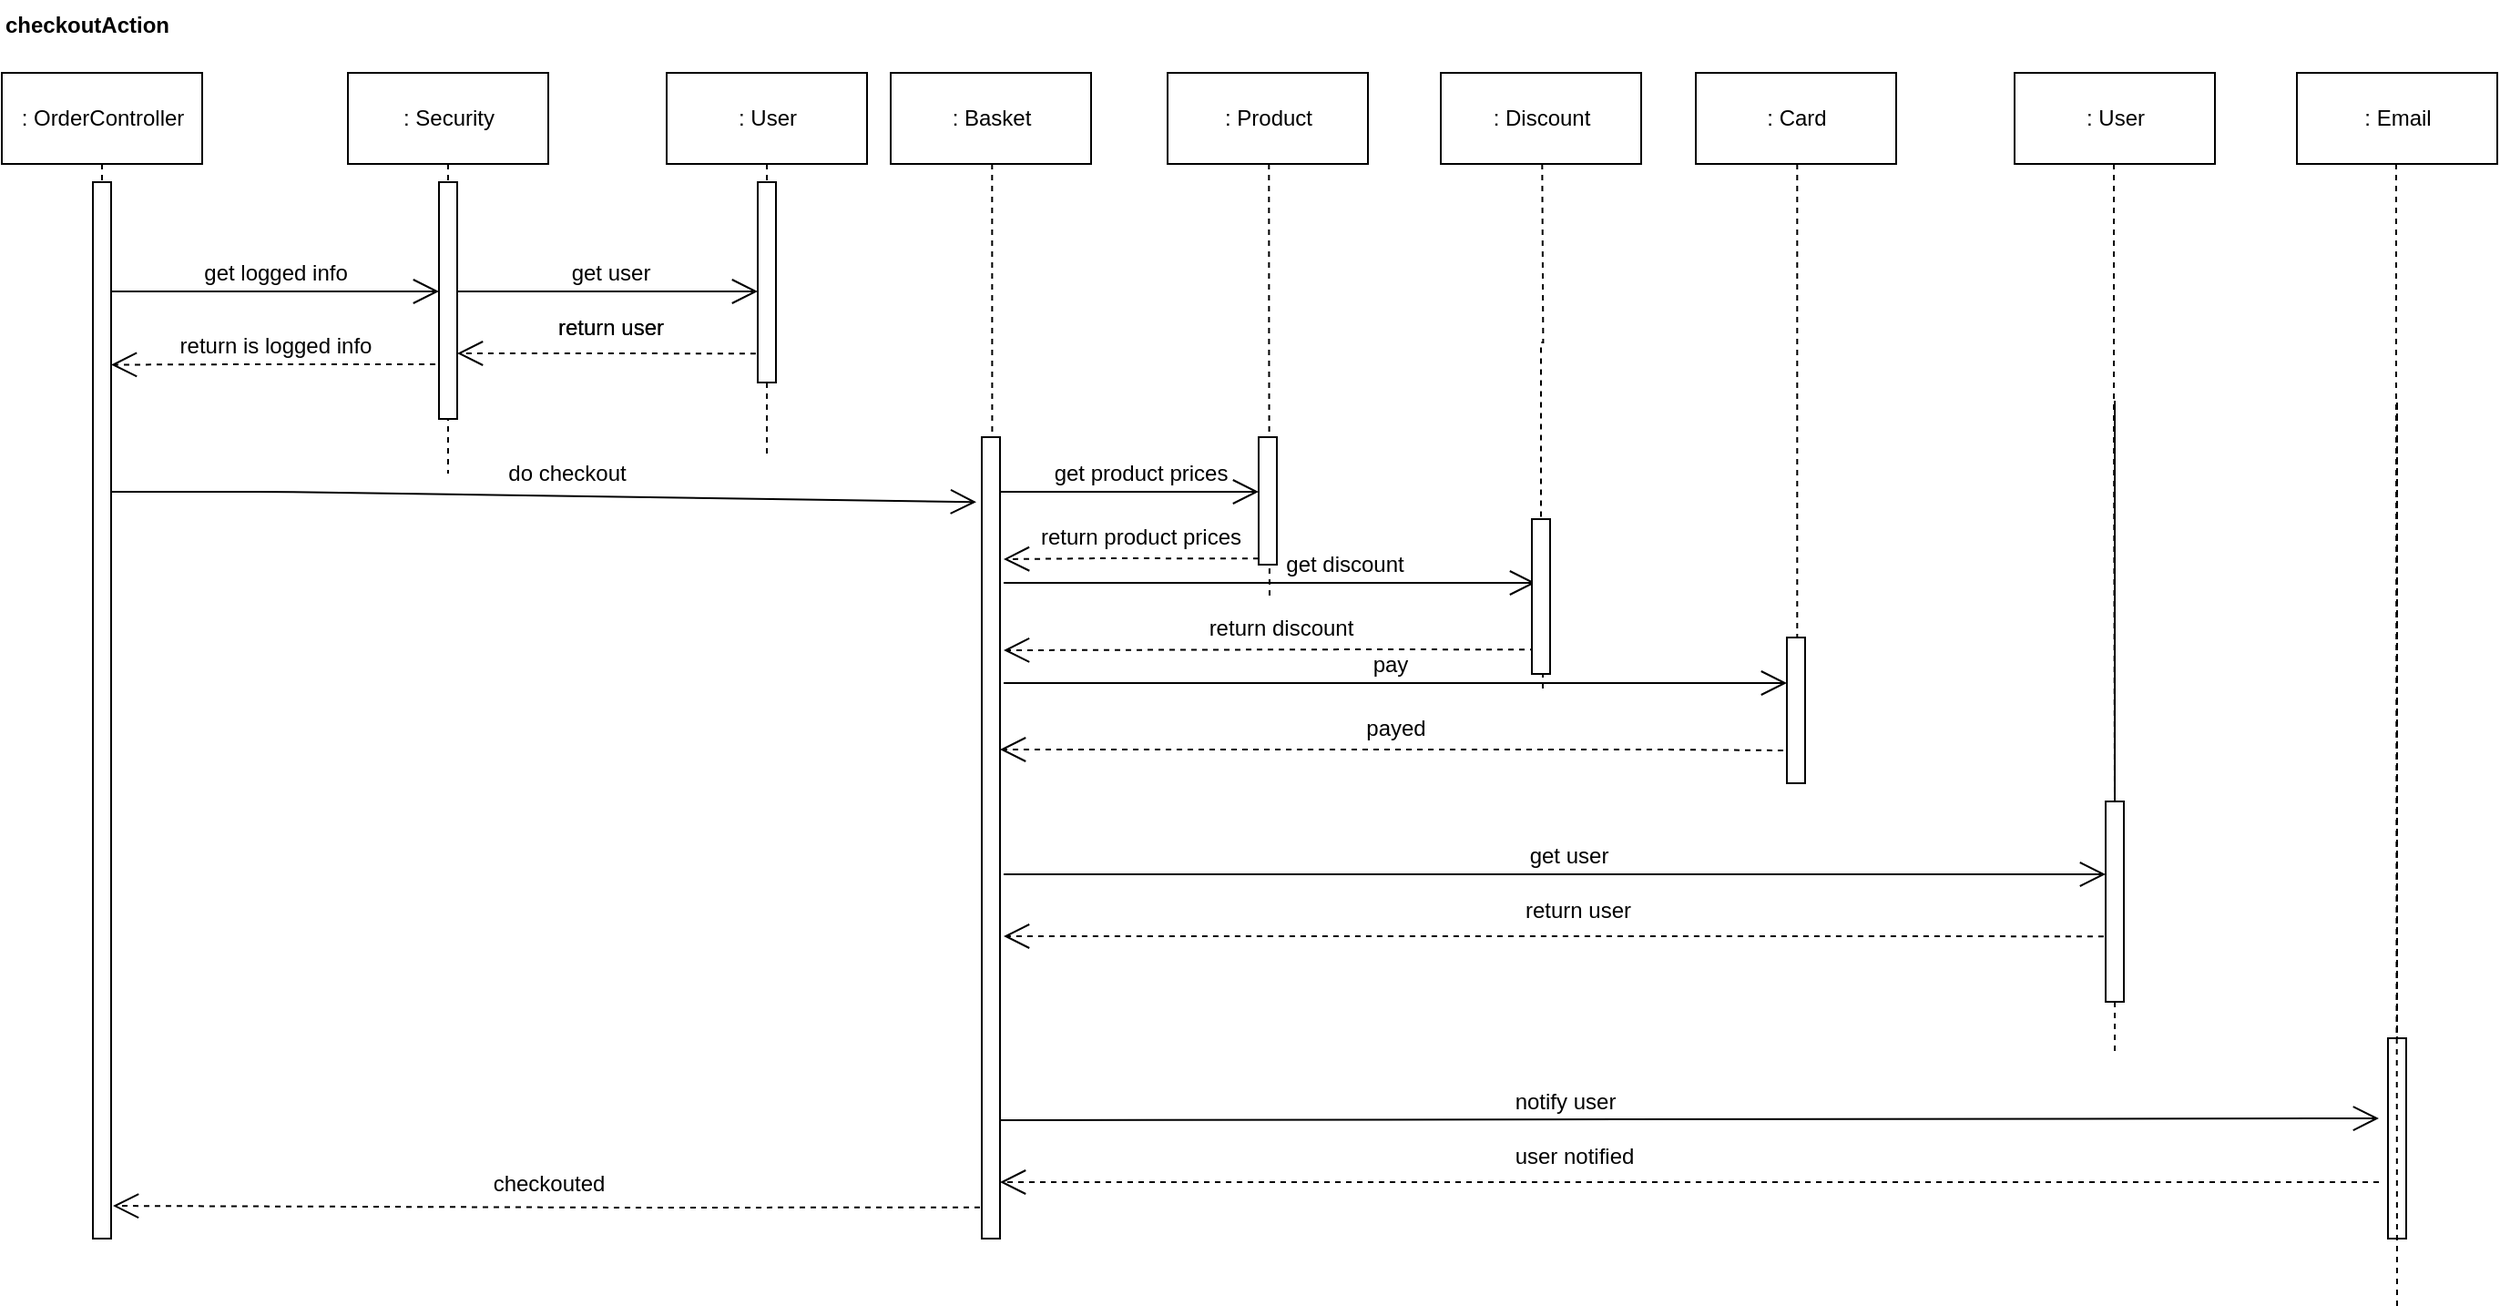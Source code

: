 <mxfile version="12.9.4" type="device"><diagram id="vcoobaTdvrNyPUyne28s" name="Страница 1"><mxGraphModel dx="1422" dy="2015" grid="1" gridSize="10" guides="1" tooltips="1" connect="1" arrows="1" fold="1" page="1" pageScale="1" pageWidth="827" pageHeight="1169" math="0" shadow="0"><root><mxCell id="0"/><mxCell id="1" parent="0"/><mxCell id="uCoPtX6J8qCedDFcAWmw-25" style="edgeStyle=orthogonalEdgeStyle;rounded=0;orthogonalLoop=1;jettySize=auto;html=1;exitX=0.5;exitY=1;exitDx=0;exitDy=0;endArrow=none;endFill=0;dashed=1;" edge="1" parent="1"><mxGeometry relative="1" as="geometry"><mxPoint x="594" y="630" as="targetPoint"/><mxPoint x="593.66" y="80" as="sourcePoint"/><Array as="points"><mxPoint x="594" y="210"/><mxPoint x="594" y="210"/></Array></mxGeometry></mxCell><mxCell id="uCoPtX6J8qCedDFcAWmw-24" style="edgeStyle=orthogonalEdgeStyle;rounded=0;orthogonalLoop=1;jettySize=auto;html=1;exitX=0.5;exitY=1;exitDx=0;exitDy=0;endArrow=none;endFill=0;dashed=1;" edge="1" parent="1"><mxGeometry relative="1" as="geometry"><mxPoint x="470" y="240" as="targetPoint"/><mxPoint x="470" y="80" as="sourcePoint"/><Array as="points"/></mxGeometry></mxCell><mxCell id="uCoPtX6J8qCedDFcAWmw-23" style="edgeStyle=orthogonalEdgeStyle;rounded=0;orthogonalLoop=1;jettySize=auto;html=1;exitX=0.5;exitY=1;exitDx=0;exitDy=0;endArrow=none;endFill=0;dashed=1;" edge="1" parent="1" source="uCoPtX6J8qCedDFcAWmw-16"><mxGeometry relative="1" as="geometry"><mxPoint x="295" y="250" as="targetPoint"/><mxPoint x="295" y="90" as="sourcePoint"/><Array as="points"/></mxGeometry></mxCell><mxCell id="uCoPtX6J8qCedDFcAWmw-22" style="edgeStyle=orthogonalEdgeStyle;rounded=0;orthogonalLoop=1;jettySize=auto;html=1;exitX=0.5;exitY=1;exitDx=0;exitDy=0;endArrow=none;endFill=0;dashed=1;" edge="1" parent="1" source="uCoPtX6J8qCedDFcAWmw-15"><mxGeometry relative="1" as="geometry"><mxPoint x="105.207" y="420" as="targetPoint"/></mxGeometry></mxCell><mxCell id="uCoPtX6J8qCedDFcAWmw-1" value="" style="html=1;points=[];perimeter=orthogonalPerimeter;" vertex="1" parent="1"><mxGeometry x="100" y="90" width="10" height="580" as="geometry"/></mxCell><mxCell id="uCoPtX6J8qCedDFcAWmw-3" value="" style="html=1;points=[];perimeter=orthogonalPerimeter;" vertex="1" parent="1"><mxGeometry x="290" y="90" width="10" height="130" as="geometry"/></mxCell><mxCell id="uCoPtX6J8qCedDFcAWmw-5" value="" style="html=1;points=[];perimeter=orthogonalPerimeter;" vertex="1" parent="1"><mxGeometry x="465" y="90" width="10" height="110" as="geometry"/></mxCell><mxCell id="uCoPtX6J8qCedDFcAWmw-7" value="" style="endArrow=open;endFill=1;endSize=12;html=1;" edge="1" parent="1" target="uCoPtX6J8qCedDFcAWmw-3"><mxGeometry width="160" relative="1" as="geometry"><mxPoint x="110" y="150" as="sourcePoint"/><mxPoint x="270" y="150" as="targetPoint"/><Array as="points"><mxPoint x="200" y="150"/></Array></mxGeometry></mxCell><mxCell id="uCoPtX6J8qCedDFcAWmw-8" value="" style="endArrow=open;endFill=1;endSize=12;html=1;" edge="1" parent="1" target="uCoPtX6J8qCedDFcAWmw-5"><mxGeometry width="160" relative="1" as="geometry"><mxPoint x="300" y="150" as="sourcePoint"/><mxPoint x="460" y="150" as="targetPoint"/></mxGeometry></mxCell><mxCell id="uCoPtX6J8qCedDFcAWmw-9" value="get logged info" style="text;html=1;align=center;verticalAlign=middle;resizable=0;points=[];autosize=1;" vertex="1" parent="1"><mxGeometry x="155" y="130" width="90" height="20" as="geometry"/></mxCell><mxCell id="uCoPtX6J8qCedDFcAWmw-10" value="get user" style="text;html=1;align=center;verticalAlign=middle;resizable=0;points=[];autosize=1;" vertex="1" parent="1"><mxGeometry x="354" y="130" width="60" height="20" as="geometry"/></mxCell><mxCell id="uCoPtX6J8qCedDFcAWmw-11" value="" style="endArrow=open;endSize=12;dashed=1;html=1;exitX=-0.105;exitY=0.856;exitDx=0;exitDy=0;exitPerimeter=0;" edge="1" parent="1" source="uCoPtX6J8qCedDFcAWmw-5" target="uCoPtX6J8qCedDFcAWmw-3"><mxGeometry x="0.022" width="160" relative="1" as="geometry"><mxPoint x="305" y="200" as="sourcePoint"/><mxPoint x="465" y="200" as="targetPoint"/><Array as="points"><mxPoint x="380" y="184"/></Array><mxPoint as="offset"/></mxGeometry></mxCell><mxCell id="uCoPtX6J8qCedDFcAWmw-12" value="return user" style="text;html=1;align=center;verticalAlign=middle;resizable=0;points=[];autosize=1;" vertex="1" parent="1"><mxGeometry x="349" y="160" width="70" height="20" as="geometry"/></mxCell><mxCell id="uCoPtX6J8qCedDFcAWmw-13" value="" style="endArrow=open;endSize=12;dashed=1;html=1;entryX=0.919;entryY=0.325;entryDx=0;entryDy=0;entryPerimeter=0;" edge="1" parent="1"><mxGeometry x="0.022" width="160" relative="1" as="geometry"><mxPoint x="288" y="190" as="sourcePoint"/><mxPoint x="110.0" y="190.25" as="targetPoint"/><Array as="points"><mxPoint x="190.81" y="190"/></Array><mxPoint as="offset"/></mxGeometry></mxCell><mxCell id="uCoPtX6J8qCedDFcAWmw-14" value="return is logged info" style="text;html=1;align=center;verticalAlign=middle;resizable=0;points=[];autosize=1;" vertex="1" parent="1"><mxGeometry x="140" y="170" width="120" height="20" as="geometry"/></mxCell><mxCell id="uCoPtX6J8qCedDFcAWmw-15" value=": OrderController" style="html=1;" vertex="1" parent="1"><mxGeometry x="50" y="30" width="110" height="50" as="geometry"/></mxCell><mxCell id="uCoPtX6J8qCedDFcAWmw-16" value=": Security" style="html=1;" vertex="1" parent="1"><mxGeometry x="240" y="30" width="110" height="50" as="geometry"/></mxCell><mxCell id="uCoPtX6J8qCedDFcAWmw-17" value=": User" style="html=1;" vertex="1" parent="1"><mxGeometry x="415" y="30" width="110" height="50" as="geometry"/></mxCell><mxCell id="uCoPtX6J8qCedDFcAWmw-18" value="" style="html=1;points=[];perimeter=orthogonalPerimeter;" vertex="1" parent="1"><mxGeometry x="588" y="230" width="10" height="440" as="geometry"/></mxCell><mxCell id="uCoPtX6J8qCedDFcAWmw-19" value=": Basket" style="html=1;" vertex="1" parent="1"><mxGeometry x="538" y="30" width="110" height="50" as="geometry"/></mxCell><mxCell id="uCoPtX6J8qCedDFcAWmw-20" value="" style="endArrow=open;endFill=1;endSize=12;html=1;entryX=-0.3;entryY=0.081;entryDx=0;entryDy=0;entryPerimeter=0;" edge="1" parent="1" target="uCoPtX6J8qCedDFcAWmw-18"><mxGeometry width="160" relative="1" as="geometry"><mxPoint x="110" y="260" as="sourcePoint"/><mxPoint x="290" y="260" as="targetPoint"/><Array as="points"><mxPoint x="200" y="260"/></Array></mxGeometry></mxCell><mxCell id="uCoPtX6J8qCedDFcAWmw-21" value="" style="endArrow=open;endSize=12;dashed=1;html=1;entryX=1.1;entryY=0.969;entryDx=0;entryDy=0;entryPerimeter=0;exitX=-0.1;exitY=0.961;exitDx=0;exitDy=0;exitPerimeter=0;" edge="1" parent="1" source="uCoPtX6J8qCedDFcAWmw-18" target="uCoPtX6J8qCedDFcAWmw-1"><mxGeometry x="0.022" width="160" relative="1" as="geometry"><mxPoint x="590" y="320" as="sourcePoint"/><mxPoint x="130" y="350" as="targetPoint"/><Array as="points"><mxPoint x="400" y="653"/></Array><mxPoint as="offset"/></mxGeometry></mxCell><mxCell id="uCoPtX6J8qCedDFcAWmw-26" value="do checkout" style="text;html=1;align=center;verticalAlign=middle;resizable=0;points=[];autosize=1;" vertex="1" parent="1"><mxGeometry x="320" y="240" width="80" height="20" as="geometry"/></mxCell><mxCell id="uCoPtX6J8qCedDFcAWmw-28" value="checkouted" style="text;html=1;align=center;verticalAlign=middle;resizable=0;points=[];autosize=1;" vertex="1" parent="1"><mxGeometry x="310" y="630" width="80" height="20" as="geometry"/></mxCell><mxCell id="uCoPtX6J8qCedDFcAWmw-29" style="edgeStyle=orthogonalEdgeStyle;rounded=0;orthogonalLoop=1;jettySize=auto;html=1;exitX=0.5;exitY=1;exitDx=0;exitDy=0;endArrow=none;endFill=0;dashed=1;" edge="1" parent="1"><mxGeometry relative="1" as="geometry"><mxPoint x="746" y="320" as="targetPoint"/><mxPoint x="745.66" y="80" as="sourcePoint"/><Array as="points"><mxPoint x="746" y="180"/><mxPoint x="746" y="180"/></Array></mxGeometry></mxCell><mxCell id="uCoPtX6J8qCedDFcAWmw-30" value="" style="html=1;points=[];perimeter=orthogonalPerimeter;" vertex="1" parent="1"><mxGeometry x="740" y="230" width="10" height="70" as="geometry"/></mxCell><mxCell id="uCoPtX6J8qCedDFcAWmw-31" value=": Product" style="html=1;" vertex="1" parent="1"><mxGeometry x="690" y="30" width="110" height="50" as="geometry"/></mxCell><mxCell id="uCoPtX6J8qCedDFcAWmw-32" value="" style="endArrow=open;endFill=1;endSize=12;html=1;" edge="1" parent="1"><mxGeometry width="160" relative="1" as="geometry"><mxPoint x="598" y="260" as="sourcePoint"/><mxPoint x="740" y="260" as="targetPoint"/></mxGeometry></mxCell><mxCell id="uCoPtX6J8qCedDFcAWmw-33" value="get product prices" style="text;html=1;align=center;verticalAlign=middle;resizable=0;points=[];autosize=1;" vertex="1" parent="1"><mxGeometry x="620" y="240" width="110" height="20" as="geometry"/></mxCell><mxCell id="uCoPtX6J8qCedDFcAWmw-34" value="" style="endArrow=open;endSize=12;dashed=1;html=1;exitX=-0.105;exitY=0.856;exitDx=0;exitDy=0;exitPerimeter=0;" edge="1" parent="1"><mxGeometry x="0.022" width="160" relative="1" as="geometry"><mxPoint x="740" y="296.66" as="sourcePoint"/><mxPoint x="600" y="297" as="targetPoint"/><Array as="points"><mxPoint x="656.05" y="296.5"/></Array><mxPoint as="offset"/></mxGeometry></mxCell><mxCell id="uCoPtX6J8qCedDFcAWmw-35" value="return product prices" style="text;html=1;align=center;verticalAlign=middle;resizable=0;points=[];autosize=1;" vertex="1" parent="1"><mxGeometry x="610" y="275" width="130" height="20" as="geometry"/></mxCell><mxCell id="uCoPtX6J8qCedDFcAWmw-36" style="edgeStyle=orthogonalEdgeStyle;rounded=0;orthogonalLoop=1;jettySize=auto;html=1;exitX=0.5;exitY=1;exitDx=0;exitDy=0;endArrow=none;endFill=0;dashed=1;" edge="1" parent="1" source="uCoPtX6J8qCedDFcAWmw-37"><mxGeometry relative="1" as="geometry"><mxPoint x="896" y="370" as="targetPoint"/><mxPoint x="895.66" y="80" as="sourcePoint"/><Array as="points"/></mxGeometry></mxCell><mxCell id="uCoPtX6J8qCedDFcAWmw-38" value=": Discount" style="html=1;" vertex="1" parent="1"><mxGeometry x="840" y="30" width="110" height="50" as="geometry"/></mxCell><mxCell id="uCoPtX6J8qCedDFcAWmw-39" value="" style="endArrow=open;endFill=1;endSize=12;html=1;" edge="1" parent="1"><mxGeometry width="160" relative="1" as="geometry"><mxPoint x="600" y="310" as="sourcePoint"/><mxPoint x="892" y="310" as="targetPoint"/></mxGeometry></mxCell><mxCell id="uCoPtX6J8qCedDFcAWmw-40" value="get discount" style="text;html=1;align=center;verticalAlign=middle;resizable=0;points=[];autosize=1;" vertex="1" parent="1"><mxGeometry x="747" y="290" width="80" height="20" as="geometry"/></mxCell><mxCell id="uCoPtX6J8qCedDFcAWmw-41" value="" style="endArrow=open;endSize=12;dashed=1;html=1;exitX=-0.105;exitY=0.856;exitDx=0;exitDy=0;exitPerimeter=0;" edge="1" parent="1"><mxGeometry x="0.022" width="160" relative="1" as="geometry"><mxPoint x="892" y="346.66" as="sourcePoint"/><mxPoint x="600" y="347" as="targetPoint"/><Array as="points"><mxPoint x="808.05" y="346.5"/></Array><mxPoint as="offset"/></mxGeometry></mxCell><mxCell id="uCoPtX6J8qCedDFcAWmw-42" value="return discount" style="text;html=1;align=center;verticalAlign=middle;resizable=0;points=[];autosize=1;" vertex="1" parent="1"><mxGeometry x="707" y="325" width="90" height="20" as="geometry"/></mxCell><mxCell id="uCoPtX6J8qCedDFcAWmw-43" style="edgeStyle=orthogonalEdgeStyle;rounded=0;orthogonalLoop=1;jettySize=auto;html=1;exitX=0.5;exitY=1;exitDx=0;exitDy=0;endArrow=none;endFill=0;dashed=1;" edge="1" parent="1"><mxGeometry relative="1" as="geometry"><mxPoint x="1035.66" y="420" as="targetPoint"/><mxPoint x="1035.66" y="80" as="sourcePoint"/><Array as="points"/></mxGeometry></mxCell><mxCell id="uCoPtX6J8qCedDFcAWmw-44" value="" style="html=1;points=[];perimeter=orthogonalPerimeter;" vertex="1" parent="1"><mxGeometry x="1030" y="340" width="10" height="80" as="geometry"/></mxCell><mxCell id="uCoPtX6J8qCedDFcAWmw-45" value=": Card" style="html=1;" vertex="1" parent="1"><mxGeometry x="980" y="30" width="110" height="50" as="geometry"/></mxCell><mxCell id="uCoPtX6J8qCedDFcAWmw-46" value="" style="endArrow=open;endFill=1;endSize=12;html=1;" edge="1" parent="1"><mxGeometry width="160" relative="1" as="geometry"><mxPoint x="600" y="365" as="sourcePoint"/><mxPoint x="1030" y="365" as="targetPoint"/></mxGeometry></mxCell><mxCell id="uCoPtX6J8qCedDFcAWmw-47" value="pay" style="text;html=1;align=center;verticalAlign=middle;resizable=0;points=[];autosize=1;" vertex="1" parent="1"><mxGeometry x="797" y="345" width="30" height="20" as="geometry"/></mxCell><mxCell id="uCoPtX6J8qCedDFcAWmw-48" value="" style="endArrow=open;endSize=12;dashed=1;html=1;" edge="1" parent="1" target="uCoPtX6J8qCedDFcAWmw-18"><mxGeometry x="0.022" width="160" relative="1" as="geometry"><mxPoint x="1028" y="402" as="sourcePoint"/><mxPoint x="610" y="430" as="targetPoint"/><Array as="points"><mxPoint x="958.05" y="401.5"/></Array><mxPoint as="offset"/></mxGeometry></mxCell><mxCell id="uCoPtX6J8qCedDFcAWmw-49" value="payed" style="text;html=1;align=center;verticalAlign=middle;resizable=0;points=[];autosize=1;" vertex="1" parent="1"><mxGeometry x="790" y="380" width="50" height="20" as="geometry"/></mxCell><mxCell id="uCoPtX6J8qCedDFcAWmw-37" value="" style="html=1;points=[];perimeter=orthogonalPerimeter;" vertex="1" parent="1"><mxGeometry x="890" y="275" width="10" height="85" as="geometry"/></mxCell><mxCell id="uCoPtX6J8qCedDFcAWmw-50" style="edgeStyle=orthogonalEdgeStyle;rounded=0;orthogonalLoop=1;jettySize=auto;html=1;exitX=0.5;exitY=1;exitDx=0;exitDy=0;endArrow=none;endFill=0;dashed=1;" edge="1" parent="1" target="uCoPtX6J8qCedDFcAWmw-37"><mxGeometry relative="1" as="geometry"><mxPoint x="895.66" y="420" as="targetPoint"/><mxPoint x="895.66" y="80" as="sourcePoint"/><Array as="points"/></mxGeometry></mxCell><mxCell id="uCoPtX6J8qCedDFcAWmw-52" value="return user" style="text;html=1;align=center;verticalAlign=middle;resizable=0;points=[];autosize=1;" vertex="1" parent="1"><mxGeometry x="349" y="160" width="70" height="20" as="geometry"/></mxCell><mxCell id="uCoPtX6J8qCedDFcAWmw-54" value="" style="html=1;points=[];perimeter=orthogonalPerimeter;" vertex="1" parent="1"><mxGeometry x="465" y="90" width="10" height="110" as="geometry"/></mxCell><mxCell id="uCoPtX6J8qCedDFcAWmw-57" value="" style="endArrow=open;endFill=1;endSize=12;html=1;" edge="1" parent="1"><mxGeometry width="160" relative="1" as="geometry"><mxPoint x="600" y="470" as="sourcePoint"/><mxPoint x="1205" y="470" as="targetPoint"/></mxGeometry></mxCell><mxCell id="uCoPtX6J8qCedDFcAWmw-58" value="get user" style="text;html=1;align=center;verticalAlign=middle;resizable=0;points=[];autosize=1;" vertex="1" parent="1"><mxGeometry x="880" y="450" width="60" height="20" as="geometry"/></mxCell><mxCell id="uCoPtX6J8qCedDFcAWmw-59" value="" style="endArrow=open;endSize=12;dashed=1;html=1;exitX=-0.105;exitY=0.856;exitDx=0;exitDy=0;exitPerimeter=0;" edge="1" parent="1"><mxGeometry x="0.022" width="160" relative="1" as="geometry"><mxPoint x="1203.95" y="504.16" as="sourcePoint"/><mxPoint x="600" y="504" as="targetPoint"/><Array as="points"><mxPoint x="1120" y="504"/></Array><mxPoint as="offset"/></mxGeometry></mxCell><mxCell id="uCoPtX6J8qCedDFcAWmw-60" value=": User" style="html=1;" vertex="1" parent="1"><mxGeometry x="1155" y="30" width="110" height="50" as="geometry"/></mxCell><mxCell id="uCoPtX6J8qCedDFcAWmw-61" value="return user" style="text;html=1;align=center;verticalAlign=middle;resizable=0;points=[];autosize=1;" vertex="1" parent="1"><mxGeometry x="880" y="480" width="70" height="20" as="geometry"/></mxCell><mxCell id="uCoPtX6J8qCedDFcAWmw-64" style="edgeStyle=orthogonalEdgeStyle;rounded=0;orthogonalLoop=1;jettySize=auto;html=1;exitX=0.5;exitY=1;exitDx=0;exitDy=0;endArrow=none;endFill=0;dashed=1;" edge="1" parent="1" source="uCoPtX6J8qCedDFcAWmw-62"><mxGeometry relative="1" as="geometry"><mxPoint x="1210" y="570" as="targetPoint"/><mxPoint x="1209.5" y="80" as="sourcePoint"/><Array as="points"><mxPoint x="1209.84" y="210"/></Array></mxGeometry></mxCell><mxCell id="uCoPtX6J8qCedDFcAWmw-62" value="" style="html=1;points=[];perimeter=orthogonalPerimeter;" vertex="1" parent="1"><mxGeometry x="1205" y="430" width="10" height="110" as="geometry"/></mxCell><mxCell id="uCoPtX6J8qCedDFcAWmw-65" style="edgeStyle=orthogonalEdgeStyle;rounded=0;orthogonalLoop=1;jettySize=auto;html=1;exitX=0.5;exitY=1;exitDx=0;exitDy=0;endArrow=none;endFill=0;dashed=1;" edge="1" parent="1" target="uCoPtX6J8qCedDFcAWmw-62"><mxGeometry relative="1" as="geometry"><mxPoint x="1209.84" y="630" as="targetPoint"/><mxPoint x="1209.5" y="80" as="sourcePoint"/><Array as="points"><mxPoint x="1209.84" y="210"/></Array></mxGeometry></mxCell><mxCell id="uCoPtX6J8qCedDFcAWmw-66" value=": Email" style="html=1;" vertex="1" parent="1"><mxGeometry x="1310" y="30" width="110" height="50" as="geometry"/></mxCell><mxCell id="uCoPtX6J8qCedDFcAWmw-67" style="edgeStyle=orthogonalEdgeStyle;rounded=0;orthogonalLoop=1;jettySize=auto;html=1;exitX=0.5;exitY=1;exitDx=0;exitDy=0;endArrow=none;endFill=0;dashed=1;" edge="1" parent="1" source="uCoPtX6J8qCedDFcAWmw-68"><mxGeometry relative="1" as="geometry"><mxPoint x="1364.84" y="630" as="targetPoint"/><mxPoint x="1364.5" y="80" as="sourcePoint"/><Array as="points"><mxPoint x="1364.84" y="210"/></Array></mxGeometry></mxCell><mxCell id="uCoPtX6J8qCedDFcAWmw-68" value="" style="html=1;points=[];perimeter=orthogonalPerimeter;" vertex="1" parent="1"><mxGeometry x="1360" y="560" width="10" height="110" as="geometry"/></mxCell><mxCell id="uCoPtX6J8qCedDFcAWmw-69" style="edgeStyle=orthogonalEdgeStyle;rounded=0;orthogonalLoop=1;jettySize=auto;html=1;exitX=0.5;exitY=1;exitDx=0;exitDy=0;endArrow=none;endFill=0;dashed=1;" edge="1" parent="1"><mxGeometry relative="1" as="geometry"><mxPoint x="1365" y="710" as="targetPoint"/><mxPoint x="1364.5" y="80" as="sourcePoint"/><Array as="points"><mxPoint x="1364.84" y="210"/></Array></mxGeometry></mxCell><mxCell id="uCoPtX6J8qCedDFcAWmw-70" value="" style="endArrow=open;endFill=1;endSize=12;html=1;entryX=-0.5;entryY=0.4;entryDx=0;entryDy=0;entryPerimeter=0;" edge="1" parent="1" target="uCoPtX6J8qCedDFcAWmw-68"><mxGeometry width="160" relative="1" as="geometry"><mxPoint x="598" y="605" as="sourcePoint"/><mxPoint x="1203" y="605" as="targetPoint"/></mxGeometry></mxCell><mxCell id="uCoPtX6J8qCedDFcAWmw-71" value="notify user" style="text;html=1;align=center;verticalAlign=middle;resizable=0;points=[];autosize=1;" vertex="1" parent="1"><mxGeometry x="873" y="585" width="70" height="20" as="geometry"/></mxCell><mxCell id="uCoPtX6J8qCedDFcAWmw-72" value="" style="endArrow=open;endSize=12;dashed=1;html=1;exitX=-0.5;exitY=0.718;exitDx=0;exitDy=0;exitPerimeter=0;" edge="1" parent="1" source="uCoPtX6J8qCedDFcAWmw-68"><mxGeometry x="0.022" width="160" relative="1" as="geometry"><mxPoint x="1201.95" y="639.16" as="sourcePoint"/><mxPoint x="598" y="639" as="targetPoint"/><Array as="points"><mxPoint x="1118" y="639"/></Array><mxPoint as="offset"/></mxGeometry></mxCell><mxCell id="uCoPtX6J8qCedDFcAWmw-73" value="user notified" style="text;html=1;align=center;verticalAlign=middle;resizable=0;points=[];autosize=1;" vertex="1" parent="1"><mxGeometry x="873" y="615" width="80" height="20" as="geometry"/></mxCell><mxCell id="uCoPtX6J8qCedDFcAWmw-74" value="&lt;b&gt;checkoutAction&lt;/b&gt;" style="text;html=1;" vertex="1" parent="1"><mxGeometry x="50" y="-10" width="110" height="30" as="geometry"/></mxCell></root></mxGraphModel></diagram></mxfile>